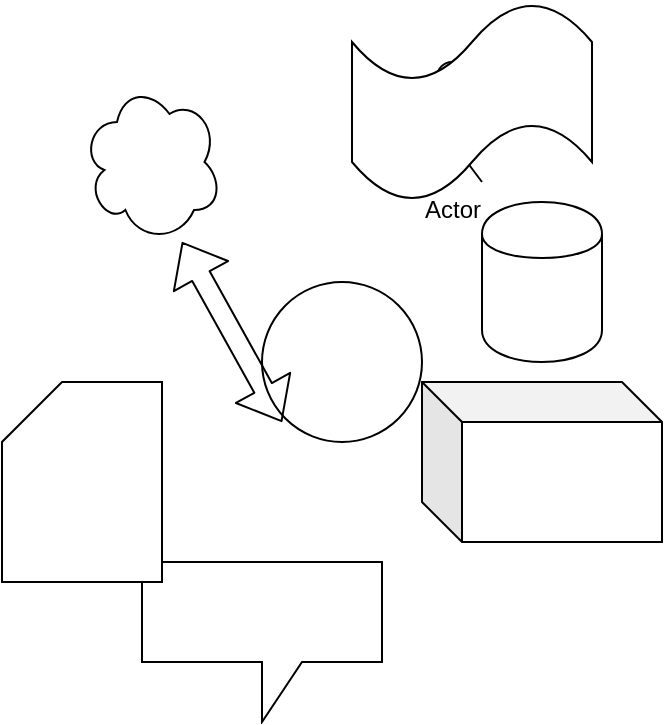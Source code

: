 <mxfile version="13.2.4" type="github">
  <diagram id="yWsDECnuJlS--KMWPGA6" name="Page-1">
    <mxGraphModel dx="359" dy="583" grid="1" gridSize="10" guides="1" tooltips="1" connect="1" arrows="1" fold="1" page="1" pageScale="1" pageWidth="850" pageHeight="1100" math="0" shadow="0">
      <root>
        <mxCell id="0" />
        <mxCell id="1" parent="0" />
        <mxCell id="WpolVR4rW0htHXJvIHl4-1" value="" style="ellipse;whiteSpace=wrap;html=1;aspect=fixed;" vertex="1" parent="1">
          <mxGeometry x="150" y="260" width="80" height="80" as="geometry" />
        </mxCell>
        <mxCell id="WpolVR4rW0htHXJvIHl4-2" value="" style="shape=cylinder;whiteSpace=wrap;html=1;boundedLbl=1;backgroundOutline=1;" vertex="1" parent="1">
          <mxGeometry x="260" y="220" width="60" height="80" as="geometry" />
        </mxCell>
        <mxCell id="WpolVR4rW0htHXJvIHl4-3" value="" style="shape=callout;whiteSpace=wrap;html=1;perimeter=calloutPerimeter;" vertex="1" parent="1">
          <mxGeometry x="90" y="400" width="120" height="80" as="geometry" />
        </mxCell>
        <mxCell id="WpolVR4rW0htHXJvIHl4-4" value="" style="shape=card;whiteSpace=wrap;html=1;" vertex="1" parent="1">
          <mxGeometry x="20" y="310" width="80" height="100" as="geometry" />
        </mxCell>
        <mxCell id="WpolVR4rW0htHXJvIHl4-5" value="" style="shape=cube;whiteSpace=wrap;html=1;boundedLbl=1;backgroundOutline=1;darkOpacity=0.05;darkOpacity2=0.1;" vertex="1" parent="1">
          <mxGeometry x="230" y="310" width="120" height="80" as="geometry" />
        </mxCell>
        <mxCell id="WpolVR4rW0htHXJvIHl4-6" value="" style="ellipse;shape=cloud;whiteSpace=wrap;html=1;" vertex="1" parent="1">
          <mxGeometry x="60" y="160" width="70" height="80" as="geometry" />
        </mxCell>
        <mxCell id="WpolVR4rW0htHXJvIHl4-7" value="" style="shape=flexArrow;endArrow=classic;startArrow=classic;html=1;" edge="1" parent="1">
          <mxGeometry width="50" height="50" relative="1" as="geometry">
            <mxPoint x="160" y="330" as="sourcePoint" />
            <mxPoint x="110" y="240" as="targetPoint" />
          </mxGeometry>
        </mxCell>
        <mxCell id="WpolVR4rW0htHXJvIHl4-8" value="Actor" style="shape=umlActor;verticalLabelPosition=bottom;labelBackgroundColor=#ffffff;verticalAlign=top;html=1;outlineConnect=0;" vertex="1" parent="1">
          <mxGeometry x="230" y="150" width="30" height="60" as="geometry" />
        </mxCell>
        <mxCell id="WpolVR4rW0htHXJvIHl4-9" value="" style="shape=tape;whiteSpace=wrap;html=1;" vertex="1" parent="1">
          <mxGeometry x="195" y="120" width="120" height="100" as="geometry" />
        </mxCell>
      </root>
    </mxGraphModel>
  </diagram>
</mxfile>
